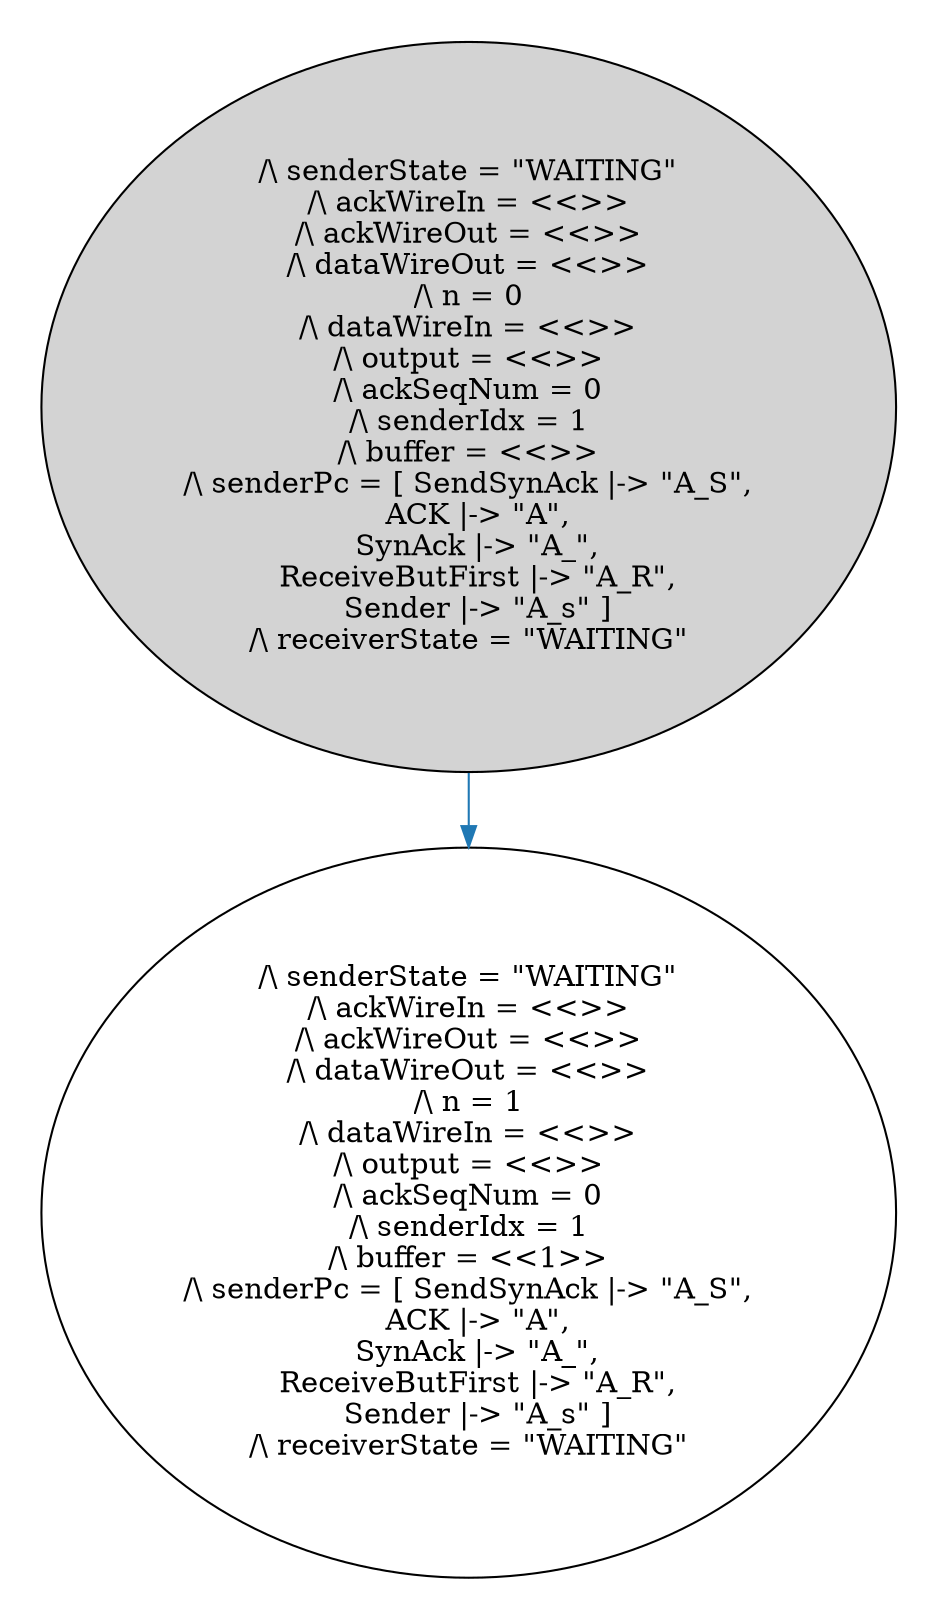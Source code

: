 strict digraph DiskGraph {
edge [colorscheme="paired12"]
nodesep=0.35;
subgraph cluster_graph {
color="white";
9050006386232024736 [label="/\\ senderState = \"WAITING\"\n/\\ ackWireIn = <<>>\n/\\ ackWireOut = <<>>\n/\\ dataWireOut = <<>>\n/\\ n = 0\n/\\ dataWireIn = <<>>\n/\\ output = <<>>\n/\\ ackSeqNum = 0\n/\\ senderIdx = 1\n/\\ buffer = <<>>\n/\\ senderPc = [ SendSynAck |-> \"A_S\",\n  ACK |-> \"A\",\n  SynAck |-> \"A_\",\n  ReceiveButFirst |-> \"A_R\",\n  Sender |-> \"A_s\" ]\n/\\ receiverState = \"WAITING\"",style = filled]
9050006386232024736 -> 2473077121478709877 [label="",color="2",fontcolor="2"];
2473077121478709877 [label="/\\ senderState = \"WAITING\"\n/\\ ackWireIn = <<>>\n/\\ ackWireOut = <<>>\n/\\ dataWireOut = <<>>\n/\\ n = 1\n/\\ dataWireIn = <<>>\n/\\ output = <<>>\n/\\ ackSeqNum = 0\n/\\ senderIdx = 1\n/\\ buffer = <<1>>\n/\\ senderPc = [ SendSynAck |-> \"A_S\",\n  ACK |-> \"A\",\n  SynAck |-> \"A_\",\n  ReceiveButFirst |-> \"A_R\",\n  Sender |-> \"A_s\" ]\n/\\ receiverState = \"WAITING\""];
{rank = same; 9050006386232024736;}
}
}